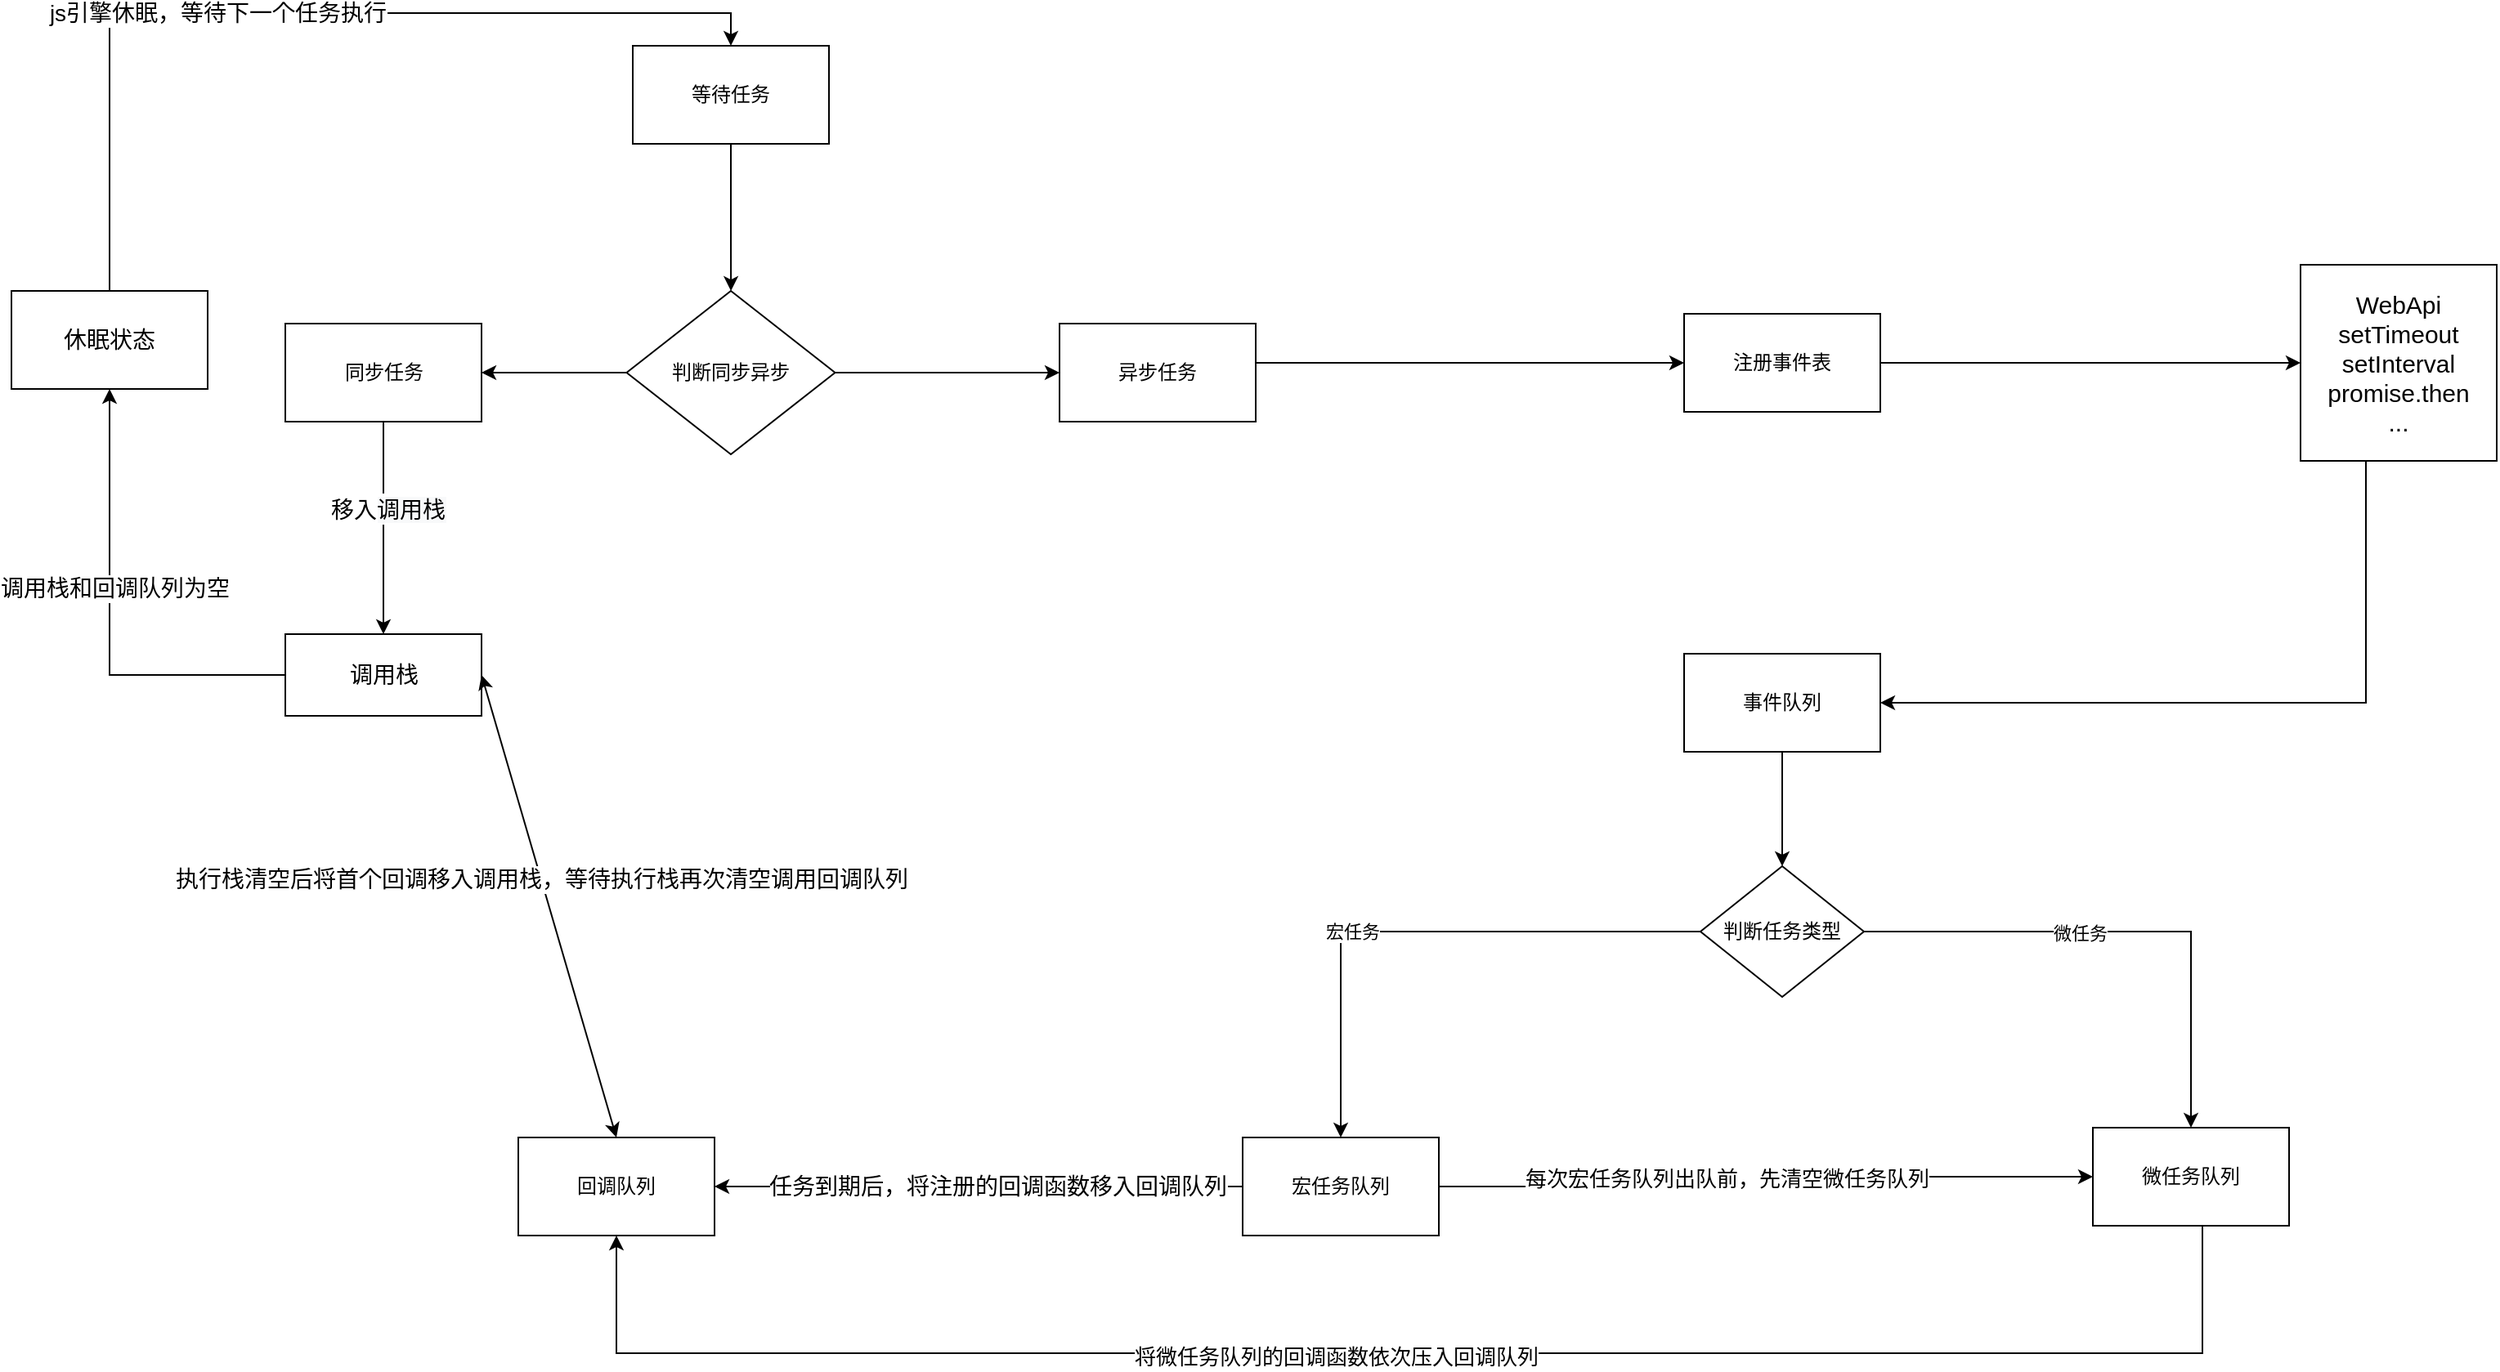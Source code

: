 <mxfile version="20.3.0" type="device"><diagram id="rwVWYsDFIut-SImiiXHY" name="Page-1"><mxGraphModel dx="2066" dy="1212" grid="1" gridSize="10" guides="1" tooltips="1" connect="1" arrows="1" fold="1" page="1" pageScale="1" pageWidth="1920" pageHeight="1200" math="0" shadow="0"><root><mxCell id="0"/><mxCell id="1" parent="0"/><mxCell id="YB4G8L8f98psHV6DdINh-7" value="" style="edgeStyle=orthogonalEdgeStyle;rounded=0;orthogonalLoop=1;jettySize=auto;html=1;" parent="1" source="YB4G8L8f98psHV6DdINh-5" target="YB4G8L8f98psHV6DdINh-6" edge="1"><mxGeometry relative="1" as="geometry"/></mxCell><mxCell id="YB4G8L8f98psHV6DdINh-5" value="等待任务" style="rounded=0;whiteSpace=wrap;html=1;" parent="1" vertex="1"><mxGeometry x="510" y="120" width="120" height="60" as="geometry"/></mxCell><mxCell id="YB4G8L8f98psHV6DdINh-10" value="" style="edgeStyle=orthogonalEdgeStyle;rounded=0;orthogonalLoop=1;jettySize=auto;html=1;" parent="1" source="YB4G8L8f98psHV6DdINh-6" target="YB4G8L8f98psHV6DdINh-9" edge="1"><mxGeometry relative="1" as="geometry"/></mxCell><mxCell id="YB4G8L8f98psHV6DdINh-12" value="" style="edgeStyle=orthogonalEdgeStyle;rounded=0;orthogonalLoop=1;jettySize=auto;html=1;" parent="1" source="YB4G8L8f98psHV6DdINh-6" target="YB4G8L8f98psHV6DdINh-11" edge="1"><mxGeometry relative="1" as="geometry"/></mxCell><mxCell id="YB4G8L8f98psHV6DdINh-6" value="判断同步异步" style="rhombus;whiteSpace=wrap;html=1;rounded=0;" parent="1" vertex="1"><mxGeometry x="506.25" y="270" width="127.5" height="100" as="geometry"/></mxCell><mxCell id="YB4G8L8f98psHV6DdINh-14" value="" style="edgeStyle=orthogonalEdgeStyle;rounded=0;orthogonalLoop=1;jettySize=auto;html=1;" parent="1" source="YB4G8L8f98psHV6DdINh-9" target="YB4G8L8f98psHV6DdINh-13" edge="1"><mxGeometry relative="1" as="geometry"/></mxCell><mxCell id="YB4G8L8f98psHV6DdINh-17" value="&lt;font style=&quot;font-size: 14px;&quot;&gt;&lt;font style=&quot;font-size: 14px;&quot;&gt;移入&lt;/font&gt;&lt;span style=&quot;background-color: rgb(248, 249, 250);&quot;&gt;调用栈&lt;/span&gt;&lt;/font&gt;" style="edgeLabel;html=1;align=center;verticalAlign=middle;resizable=0;points=[];fontSize=16;" parent="YB4G8L8f98psHV6DdINh-14" vertex="1" connectable="0"><mxGeometry x="-0.208" y="2" relative="1" as="geometry"><mxPoint y="1" as="offset"/></mxGeometry></mxCell><mxCell id="YB4G8L8f98psHV6DdINh-9" value="同步任务" style="whiteSpace=wrap;html=1;rounded=0;" parent="1" vertex="1"><mxGeometry x="297.5" y="290" width="120" height="60" as="geometry"/></mxCell><mxCell id="txTHkGRZ9UAgpwBgg7X1-7" style="edgeStyle=orthogonalEdgeStyle;rounded=0;orthogonalLoop=1;jettySize=auto;html=1;exitX=0.5;exitY=1;exitDx=0;exitDy=0;" parent="1" source="YB4G8L8f98psHV6DdINh-11" target="YB4G8L8f98psHV6DdINh-15" edge="1"><mxGeometry relative="1" as="geometry"><Array as="points"><mxPoint x="831" y="314"/></Array></mxGeometry></mxCell><mxCell id="YB4G8L8f98psHV6DdINh-11" value="异步任务" style="rounded=0;whiteSpace=wrap;html=1;" parent="1" vertex="1"><mxGeometry x="771" y="290" width="120" height="60" as="geometry"/></mxCell><mxCell id="YB4G8L8f98psHV6DdINh-36" style="edgeStyle=orthogonalEdgeStyle;rounded=0;orthogonalLoop=1;jettySize=auto;html=1;entryX=0.5;entryY=1;entryDx=0;entryDy=0;fontSize=14;" parent="1" source="YB4G8L8f98psHV6DdINh-13" target="YB4G8L8f98psHV6DdINh-35" edge="1"><mxGeometry relative="1" as="geometry"/></mxCell><mxCell id="YB4G8L8f98psHV6DdINh-37" value="调用栈和回调队列为空" style="edgeLabel;html=1;align=center;verticalAlign=middle;resizable=0;points=[];fontSize=14;" parent="YB4G8L8f98psHV6DdINh-36" vertex="1" connectable="0"><mxGeometry x="0.14" y="-3" relative="1" as="geometry"><mxPoint as="offset"/></mxGeometry></mxCell><mxCell id="YB4G8L8f98psHV6DdINh-13" value="&lt;font style=&quot;font-size: 14px;&quot;&gt;调用栈&lt;/font&gt;" style="rounded=0;whiteSpace=wrap;html=1;" parent="1" vertex="1"><mxGeometry x="297.5" y="480" width="120" height="50" as="geometry"/></mxCell><mxCell id="txTHkGRZ9UAgpwBgg7X1-29" style="edgeStyle=orthogonalEdgeStyle;rounded=0;orthogonalLoop=1;jettySize=auto;html=1;exitX=1;exitY=0.5;exitDx=0;exitDy=0;fontSize=13;" parent="1" source="YB4G8L8f98psHV6DdINh-15" target="txTHkGRZ9UAgpwBgg7X1-28" edge="1"><mxGeometry relative="1" as="geometry"/></mxCell><mxCell id="YB4G8L8f98psHV6DdINh-15" value="注册事件表" style="whiteSpace=wrap;html=1;rounded=0;" parent="1" vertex="1"><mxGeometry x="1153" y="284" width="120" height="60" as="geometry"/></mxCell><mxCell id="YB4G8L8f98psHV6DdINh-23" value="" style="edgeStyle=orthogonalEdgeStyle;rounded=0;orthogonalLoop=1;jettySize=auto;html=1;fontSize=14;exitX=0;exitY=0.5;exitDx=0;exitDy=0;" parent="1" source="txTHkGRZ9UAgpwBgg7X1-10" target="YB4G8L8f98psHV6DdINh-22" edge="1"><mxGeometry relative="1" as="geometry"/></mxCell><mxCell id="YB4G8L8f98psHV6DdINh-25" value="&lt;div style=&quot;&quot;&gt;任务到期后，将注册的回调函数移入回调队列&lt;/div&gt;" style="edgeLabel;html=1;align=center;verticalAlign=middle;resizable=0;points=[];fontSize=14;rotation=0;" parent="YB4G8L8f98psHV6DdINh-23" vertex="1" connectable="0"><mxGeometry x="-0.062" relative="1" as="geometry"><mxPoint x="1" as="offset"/></mxGeometry></mxCell><mxCell id="txTHkGRZ9UAgpwBgg7X1-9" value="" style="edgeStyle=orthogonalEdgeStyle;rounded=0;orthogonalLoop=1;jettySize=auto;html=1;" parent="1" source="YB4G8L8f98psHV6DdINh-19" target="txTHkGRZ9UAgpwBgg7X1-8" edge="1"><mxGeometry relative="1" as="geometry"/></mxCell><mxCell id="YB4G8L8f98psHV6DdINh-19" value="事件队列" style="whiteSpace=wrap;html=1;rounded=0;" parent="1" vertex="1"><mxGeometry x="1153" y="492" width="120" height="60" as="geometry"/></mxCell><mxCell id="YB4G8L8f98psHV6DdINh-22" value="回调队列" style="whiteSpace=wrap;html=1;rounded=0;" parent="1" vertex="1"><mxGeometry x="440" y="788" width="120" height="60" as="geometry"/></mxCell><mxCell id="YB4G8L8f98psHV6DdINh-30" value="" style="endArrow=classic;startArrow=classic;html=1;rounded=0;fontSize=14;exitX=0.5;exitY=0;exitDx=0;exitDy=0;entryX=1;entryY=0.5;entryDx=0;entryDy=0;" parent="1" source="YB4G8L8f98psHV6DdINh-22" target="YB4G8L8f98psHV6DdINh-13" edge="1"><mxGeometry width="50" height="50" relative="1" as="geometry"><mxPoint x="770" y="460" as="sourcePoint"/><mxPoint x="820" y="410" as="targetPoint"/></mxGeometry></mxCell><mxCell id="YB4G8L8f98psHV6DdINh-31" value="执行栈清空后将首个回调移入调用栈，等待执行栈再次清空调用回调队列" style="edgeLabel;html=1;align=center;verticalAlign=middle;resizable=0;points=[];fontSize=14;" parent="YB4G8L8f98psHV6DdINh-30" vertex="1" connectable="0"><mxGeometry x="0.118" relative="1" as="geometry"><mxPoint as="offset"/></mxGeometry></mxCell><mxCell id="YB4G8L8f98psHV6DdINh-38" style="edgeStyle=orthogonalEdgeStyle;rounded=0;orthogonalLoop=1;jettySize=auto;html=1;entryX=0.5;entryY=0;entryDx=0;entryDy=0;fontSize=14;" parent="1" source="YB4G8L8f98psHV6DdINh-35" target="YB4G8L8f98psHV6DdINh-5" edge="1"><mxGeometry relative="1" as="geometry"><Array as="points"><mxPoint x="190" y="100"/><mxPoint x="570" y="100"/></Array></mxGeometry></mxCell><mxCell id="YB4G8L8f98psHV6DdINh-39" value="js引擎休眠，等待下一个任务执行" style="edgeLabel;html=1;align=center;verticalAlign=middle;resizable=0;points=[];fontSize=14;" parent="YB4G8L8f98psHV6DdINh-38" vertex="1" connectable="0"><mxGeometry x="-0.172" y="1" relative="1" as="geometry"><mxPoint y="1" as="offset"/></mxGeometry></mxCell><mxCell id="YB4G8L8f98psHV6DdINh-35" value="休眠状态" style="rounded=0;whiteSpace=wrap;html=1;fontSize=14;" parent="1" vertex="1"><mxGeometry x="130" y="270" width="120" height="60" as="geometry"/></mxCell><mxCell id="txTHkGRZ9UAgpwBgg7X1-11" value="" style="edgeStyle=orthogonalEdgeStyle;rounded=0;orthogonalLoop=1;jettySize=auto;html=1;" parent="1" source="txTHkGRZ9UAgpwBgg7X1-8" target="txTHkGRZ9UAgpwBgg7X1-10" edge="1"><mxGeometry relative="1" as="geometry"/></mxCell><mxCell id="txTHkGRZ9UAgpwBgg7X1-12" value="宏任务" style="edgeLabel;html=1;align=center;verticalAlign=middle;resizable=0;points=[];" parent="txTHkGRZ9UAgpwBgg7X1-11" vertex="1" connectable="0"><mxGeometry x="0.235" relative="1" as="geometry"><mxPoint as="offset"/></mxGeometry></mxCell><mxCell id="txTHkGRZ9UAgpwBgg7X1-14" value="" style="edgeStyle=orthogonalEdgeStyle;rounded=0;orthogonalLoop=1;jettySize=auto;html=1;" parent="1" source="txTHkGRZ9UAgpwBgg7X1-8" target="txTHkGRZ9UAgpwBgg7X1-13" edge="1"><mxGeometry relative="1" as="geometry"/></mxCell><mxCell id="txTHkGRZ9UAgpwBgg7X1-15" value="微任务" style="edgeLabel;html=1;align=center;verticalAlign=middle;resizable=0;points=[];" parent="txTHkGRZ9UAgpwBgg7X1-14" vertex="1" connectable="0"><mxGeometry x="-0.179" y="-1" relative="1" as="geometry"><mxPoint as="offset"/></mxGeometry></mxCell><mxCell id="txTHkGRZ9UAgpwBgg7X1-8" value="判断任务类型" style="rhombus;whiteSpace=wrap;html=1;rounded=0;" parent="1" vertex="1"><mxGeometry x="1163" y="622" width="100" height="80" as="geometry"/></mxCell><mxCell id="txTHkGRZ9UAgpwBgg7X1-25" style="edgeStyle=orthogonalEdgeStyle;rounded=0;orthogonalLoop=1;jettySize=auto;html=1;exitX=1;exitY=0.5;exitDx=0;exitDy=0;fontSize=13;" parent="1" source="txTHkGRZ9UAgpwBgg7X1-10" target="txTHkGRZ9UAgpwBgg7X1-13" edge="1"><mxGeometry relative="1" as="geometry"/></mxCell><mxCell id="txTHkGRZ9UAgpwBgg7X1-26" value="&lt;span style=&quot;color: rgba(0, 0, 0, 0); font-family: monospace; font-size: 0px; text-align: start; background-color: rgb(248, 249, 250);&quot;&gt;%3CmxGraphModel%3E%3Croot%3E%3CmxCell%20id%3D%220%22%2F%3E%3CmxCell%20id%3D%221%22%20parent%3D%220%22%2F%3E%3CmxCell%20id%3D%222%22%20value%3D%22%E6%AF%8F%E6%AC%A1%E5%AE%8F%E4%BB%BB%E5%8A%A1%E9%98%9F%E5%88%97%E5%87%BA%E9%98%9F%E6%97%B6%E5%85%88%E6%B8%85%E7%A9%BA%E6%89%80%E6%9C%89%E5%BE%AE%E4%BB%BB%E5%8A%A1%E9%98%9F%E5%88%97%22%20style%3D%22edgeLabel%3Bhtml%3D1%3Balign%3Dcenter%3BverticalAlign%3Dmiddle%3Bresizable%3D0%3Bpoints%3D%5B%5D%3BfontSize%3D13%3B%22%20vertex%3D%221%22%20connectable%3D%220%22%20parent%3D%221%22%3E%3CmxGeometry%20x%3D%221268%22%20y%3D%22922%22%20as%3D%22geometry%22%2F%3E%3C%2FmxCell%3E%3C%2Froot%3E%3C%2FmxGraphModel%3E&lt;/span&gt;" style="edgeLabel;html=1;align=center;verticalAlign=middle;resizable=0;points=[];fontSize=13;" parent="txTHkGRZ9UAgpwBgg7X1-25" vertex="1" connectable="0"><mxGeometry x="-0.175" y="-3" relative="1" as="geometry"><mxPoint as="offset"/></mxGeometry></mxCell><mxCell id="txTHkGRZ9UAgpwBgg7X1-27" value="每次宏任务队列出队前，先清空微任务队列" style="edgeLabel;html=1;align=center;verticalAlign=middle;resizable=0;points=[];fontSize=13;" parent="txTHkGRZ9UAgpwBgg7X1-25" vertex="1" connectable="0"><mxGeometry x="-0.135" y="5" relative="1" as="geometry"><mxPoint as="offset"/></mxGeometry></mxCell><mxCell id="txTHkGRZ9UAgpwBgg7X1-10" value="宏任务队列" style="whiteSpace=wrap;html=1;rounded=0;" parent="1" vertex="1"><mxGeometry x="883" y="788" width="120" height="60" as="geometry"/></mxCell><mxCell id="txTHkGRZ9UAgpwBgg7X1-21" style="edgeStyle=orthogonalEdgeStyle;rounded=0;orthogonalLoop=1;jettySize=auto;html=1;exitX=0.5;exitY=1;exitDx=0;exitDy=0;entryX=0.5;entryY=1;entryDx=0;entryDy=0;fontSize=13;" parent="1" source="txTHkGRZ9UAgpwBgg7X1-13" target="YB4G8L8f98psHV6DdINh-22" edge="1"><mxGeometry relative="1" as="geometry"><Array as="points"><mxPoint x="1470" y="842"/><mxPoint x="1470" y="920"/><mxPoint x="500" y="920"/></Array></mxGeometry></mxCell><mxCell id="txTHkGRZ9UAgpwBgg7X1-23" value="将微任务队列的回调函数依次压入回调队列" style="edgeLabel;html=1;align=center;verticalAlign=middle;resizable=0;points=[];fontSize=13;" parent="txTHkGRZ9UAgpwBgg7X1-21" vertex="1" connectable="0"><mxGeometry x="0.091" y="2" relative="1" as="geometry"><mxPoint as="offset"/></mxGeometry></mxCell><mxCell id="txTHkGRZ9UAgpwBgg7X1-13" value="微任务队列" style="whiteSpace=wrap;html=1;rounded=0;" parent="1" vertex="1"><mxGeometry x="1403" y="782" width="120" height="60" as="geometry"/></mxCell><mxCell id="txTHkGRZ9UAgpwBgg7X1-30" style="edgeStyle=orthogonalEdgeStyle;rounded=0;orthogonalLoop=1;jettySize=auto;html=1;entryX=1;entryY=0.5;entryDx=0;entryDy=0;fontSize=13;" parent="1" source="txTHkGRZ9UAgpwBgg7X1-28" target="YB4G8L8f98psHV6DdINh-19" edge="1"><mxGeometry relative="1" as="geometry"><Array as="points"><mxPoint x="1570" y="522"/></Array></mxGeometry></mxCell><mxCell id="txTHkGRZ9UAgpwBgg7X1-28" value="&lt;div style=&quot;font-size: 15px;&quot;&gt;&lt;font style=&quot;font-size: 15px;&quot;&gt;WebApi&lt;/font&gt;&lt;/div&gt;&lt;div style=&quot;font-size: 15px;&quot;&gt;&lt;font style=&quot;font-size: 15px;&quot;&gt;setTimeout&lt;/font&gt;&lt;/div&gt;&lt;div style=&quot;font-size: 15px;&quot;&gt;&lt;font style=&quot;font-size: 15px;&quot;&gt;setInterval&lt;/font&gt;&lt;/div&gt;&lt;div style=&quot;font-size: 15px;&quot;&gt;&lt;font style=&quot;font-size: 15px;&quot;&gt;promise.then&lt;/font&gt;&lt;/div&gt;&lt;div style=&quot;font-size: 15px;&quot;&gt;&lt;font style=&quot;font-size: 15px;&quot;&gt;...&lt;/font&gt;&lt;/div&gt;" style="whiteSpace=wrap;html=1;aspect=fixed;fontSize=13;" parent="1" vertex="1"><mxGeometry x="1530" y="254" width="120" height="120" as="geometry"/></mxCell></root></mxGraphModel></diagram></mxfile>